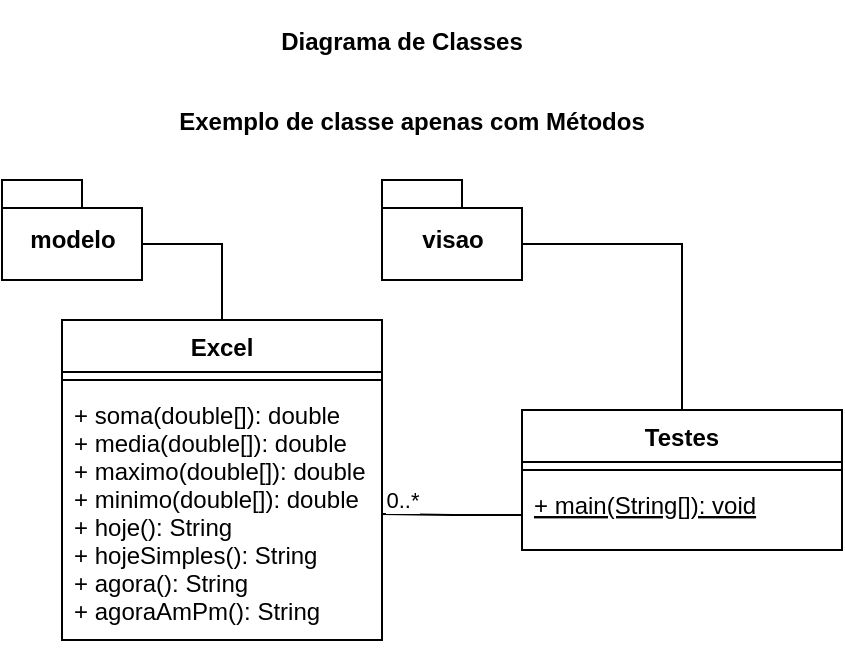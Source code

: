 <mxfile version="17.1.3" type="device"><diagram id="JswkY3U6_eFcydAj9bhi" name="Page-1"><mxGraphModel dx="1673" dy="896" grid="1" gridSize="10" guides="1" tooltips="1" connect="1" arrows="1" fold="1" page="1" pageScale="1" pageWidth="827" pageHeight="1169" math="0" shadow="0"><root><mxCell id="0"/><mxCell id="1" parent="0"/><mxCell id="VEtnLLWz80u8ioLDxh7D-1" value="Excel" style="swimlane;fontStyle=1;align=center;verticalAlign=top;childLayout=stackLayout;horizontal=1;startSize=26;horizontalStack=0;resizeParent=1;resizeParentMax=0;resizeLast=0;collapsible=1;marginBottom=0;" vertex="1" parent="1"><mxGeometry x="250" y="320" width="160" height="160" as="geometry"/></mxCell><mxCell id="VEtnLLWz80u8ioLDxh7D-3" value="" style="line;strokeWidth=1;fillColor=none;align=left;verticalAlign=middle;spacingTop=-1;spacingLeft=3;spacingRight=3;rotatable=0;labelPosition=right;points=[];portConstraint=eastwest;" vertex="1" parent="VEtnLLWz80u8ioLDxh7D-1"><mxGeometry y="26" width="160" height="8" as="geometry"/></mxCell><mxCell id="VEtnLLWz80u8ioLDxh7D-4" value="+ soma(double[]): double&#10;+ media(double[]): double&#10;+ maximo(double[]): double&#10;+ minimo(double[]): double&#10;+ hoje(): String&#10;+ hojeSimples(): String&#10;+ agora(): String&#10;+ agoraAmPm(): String" style="text;strokeColor=none;fillColor=none;align=left;verticalAlign=top;spacingLeft=4;spacingRight=4;overflow=hidden;rotatable=0;points=[[0,0.5],[1,0.5]];portConstraint=eastwest;" vertex="1" parent="VEtnLLWz80u8ioLDxh7D-1"><mxGeometry y="34" width="160" height="126" as="geometry"/></mxCell><mxCell id="VEtnLLWz80u8ioLDxh7D-6" style="edgeStyle=orthogonalEdgeStyle;rounded=0;orthogonalLoop=1;jettySize=auto;html=1;exitX=0;exitY=0;exitDx=70;exitDy=32;exitPerimeter=0;entryX=0.5;entryY=0;entryDx=0;entryDy=0;endArrow=none;endFill=0;" edge="1" parent="1" source="VEtnLLWz80u8ioLDxh7D-5" target="VEtnLLWz80u8ioLDxh7D-1"><mxGeometry relative="1" as="geometry"/></mxCell><mxCell id="VEtnLLWz80u8ioLDxh7D-5" value="modelo" style="shape=folder;fontStyle=1;spacingTop=10;tabWidth=40;tabHeight=14;tabPosition=left;html=1;" vertex="1" parent="1"><mxGeometry x="220" y="250" width="70" height="50" as="geometry"/></mxCell><mxCell id="VEtnLLWz80u8ioLDxh7D-11" style="edgeStyle=orthogonalEdgeStyle;rounded=0;orthogonalLoop=1;jettySize=auto;html=1;exitX=0;exitY=0;exitDx=70;exitDy=32;exitPerimeter=0;endArrow=none;endFill=0;" edge="1" parent="1" source="VEtnLLWz80u8ioLDxh7D-7" target="VEtnLLWz80u8ioLDxh7D-8"><mxGeometry relative="1" as="geometry"/></mxCell><mxCell id="VEtnLLWz80u8ioLDxh7D-7" value="visao" style="shape=folder;fontStyle=1;spacingTop=10;tabWidth=40;tabHeight=14;tabPosition=left;html=1;" vertex="1" parent="1"><mxGeometry x="410" y="250" width="70" height="50" as="geometry"/></mxCell><mxCell id="VEtnLLWz80u8ioLDxh7D-12" value="0..*" style="edgeStyle=orthogonalEdgeStyle;rounded=0;orthogonalLoop=1;jettySize=auto;html=1;exitX=0;exitY=0.75;exitDx=0;exitDy=0;endArrow=none;endFill=0;" edge="1" parent="1" source="VEtnLLWz80u8ioLDxh7D-8" target="VEtnLLWz80u8ioLDxh7D-4"><mxGeometry x="0.716" y="-7" relative="1" as="geometry"><mxPoint as="offset"/></mxGeometry></mxCell><mxCell id="VEtnLLWz80u8ioLDxh7D-8" value="Testes" style="swimlane;fontStyle=1;align=center;verticalAlign=top;childLayout=stackLayout;horizontal=1;startSize=26;horizontalStack=0;resizeParent=1;resizeParentMax=0;resizeLast=0;collapsible=1;marginBottom=0;" vertex="1" parent="1"><mxGeometry x="480" y="365" width="160" height="70" as="geometry"/></mxCell><mxCell id="VEtnLLWz80u8ioLDxh7D-9" value="" style="line;strokeWidth=1;fillColor=none;align=left;verticalAlign=middle;spacingTop=-1;spacingLeft=3;spacingRight=3;rotatable=0;labelPosition=right;points=[];portConstraint=eastwest;" vertex="1" parent="VEtnLLWz80u8ioLDxh7D-8"><mxGeometry y="26" width="160" height="8" as="geometry"/></mxCell><mxCell id="VEtnLLWz80u8ioLDxh7D-10" value="+ main(String[]): void" style="text;strokeColor=none;fillColor=none;align=left;verticalAlign=top;spacingLeft=4;spacingRight=4;overflow=hidden;rotatable=0;points=[[0,0.5],[1,0.5]];portConstraint=eastwest;fontStyle=4" vertex="1" parent="VEtnLLWz80u8ioLDxh7D-8"><mxGeometry y="34" width="160" height="36" as="geometry"/></mxCell><mxCell id="VEtnLLWz80u8ioLDxh7D-13" value="Diagrama de Classes" style="text;align=center;fontStyle=1;verticalAlign=middle;spacingLeft=3;spacingRight=3;strokeColor=none;rotatable=0;points=[[0,0.5],[1,0.5]];portConstraint=eastwest;" vertex="1" parent="1"><mxGeometry x="340" y="160" width="160" height="40" as="geometry"/></mxCell><mxCell id="VEtnLLWz80u8ioLDxh7D-14" value="Exemplo de classe apenas com Métodos" style="text;align=center;fontStyle=1;verticalAlign=middle;spacingLeft=3;spacingRight=3;strokeColor=none;rotatable=0;points=[[0,0.5],[1,0.5]];portConstraint=eastwest;" vertex="1" parent="1"><mxGeometry x="300" y="200" width="250" height="40" as="geometry"/></mxCell></root></mxGraphModel></diagram></mxfile>